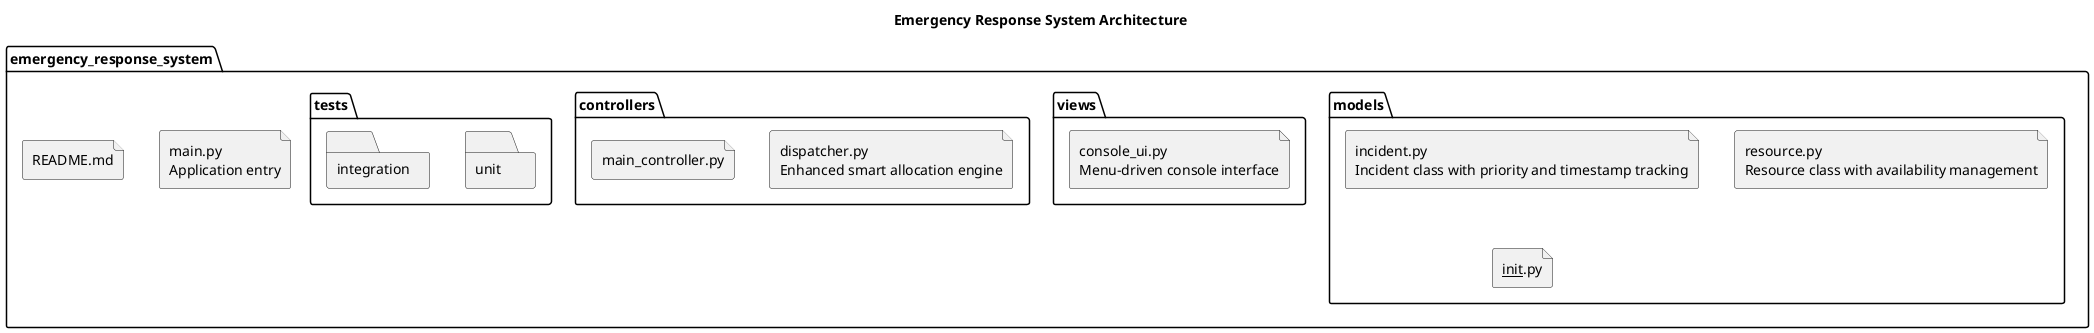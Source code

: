 @startuml emergency_response_system
title Emergency Response System Architecture

folder "emergency_response_system" {
    folder "models" {
        file "incident.py\nIncident class with priority and timestamp tracking"
        file "resource.py\nResource class with availability management"
        file "__init__.py"
    }
    folder "views" {
        file "console_ui.py\nMenu-driven console interface"
        file "__init__.py"
    }
    folder "controllers" {
        file "dispatcher.py\nEnhanced smart allocation engine"
        file "main_controller.py"
        file "__init__.py"
    }
    folder "tests" {
        folder "unit"
        folder "integration"
        file "__init__.py"
    }
    file "main.py\nApplication entry"
    file "README.md"
}
@enduml
